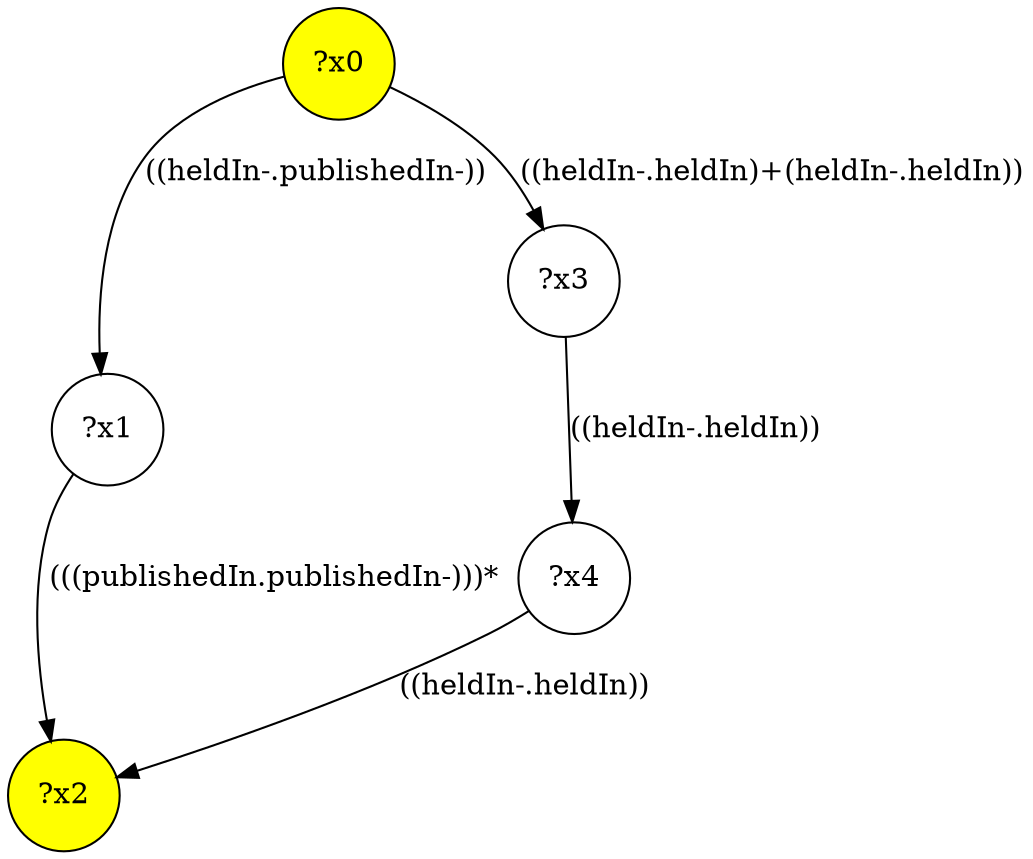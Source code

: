 digraph g {
	x0 [fillcolor="yellow", style="filled," shape=circle, label="?x0"];
	x2 [fillcolor="yellow", style="filled," shape=circle, label="?x2"];
	x1 [shape=circle, label="?x1"];
	x0 -> x1 [label="((heldIn-.publishedIn-))"];
	x1 -> x2 [label="(((publishedIn.publishedIn-)))*"];
	x3 [shape=circle, label="?x3"];
	x0 -> x3 [label="((heldIn-.heldIn)+(heldIn-.heldIn))"];
	x4 [shape=circle, label="?x4"];
	x3 -> x4 [label="((heldIn-.heldIn))"];
	x4 -> x2 [label="((heldIn-.heldIn))"];
}
